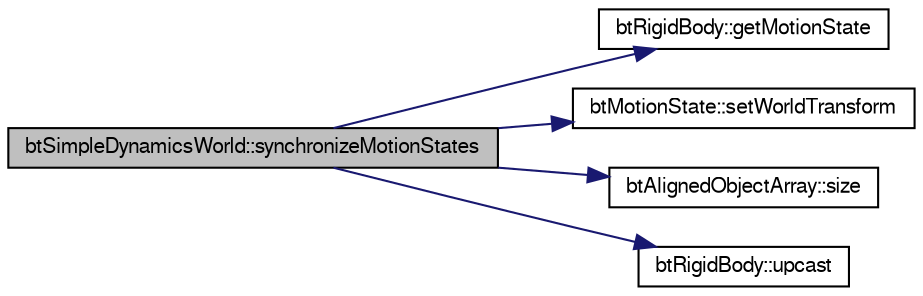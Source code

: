 digraph G
{
  bgcolor="transparent";
  edge [fontname="FreeSans",fontsize=10,labelfontname="FreeSans",labelfontsize=10];
  node [fontname="FreeSans",fontsize=10,shape=record];
  rankdir=LR;
  Node1 [label="btSimpleDynamicsWorld::synchronizeMotionStates",height=0.2,width=0.4,color="black", fillcolor="grey75", style="filled" fontcolor="black"];
  Node1 -> Node2 [color="midnightblue",fontsize=10,style="solid"];
  Node2 [label="btRigidBody::getMotionState",height=0.2,width=0.4,color="black",URL="$classbt_rigid_body.html#2bbea712d9095f05ff3b031bbe4e6521"];
  Node1 -> Node3 [color="midnightblue",fontsize=10,style="solid"];
  Node3 [label="btMotionState::setWorldTransform",height=0.2,width=0.4,color="black",URL="$classbt_motion_state.html#fde01598075a93ef42ebb1493a2bf6fc"];
  Node1 -> Node4 [color="midnightblue",fontsize=10,style="solid"];
  Node4 [label="btAlignedObjectArray::size",height=0.2,width=0.4,color="black",URL="$classbt_aligned_object_array.html#6bdd14c7599ecb95e8d83dd5a715f9b7",tooltip="return the number of elements in the array"];
  Node1 -> Node5 [color="midnightblue",fontsize=10,style="solid"];
  Node5 [label="btRigidBody::upcast",height=0.2,width=0.4,color="black",URL="$classbt_rigid_body.html#59077fce3d2efd193a3fd7d7de2c97e8"];
}
